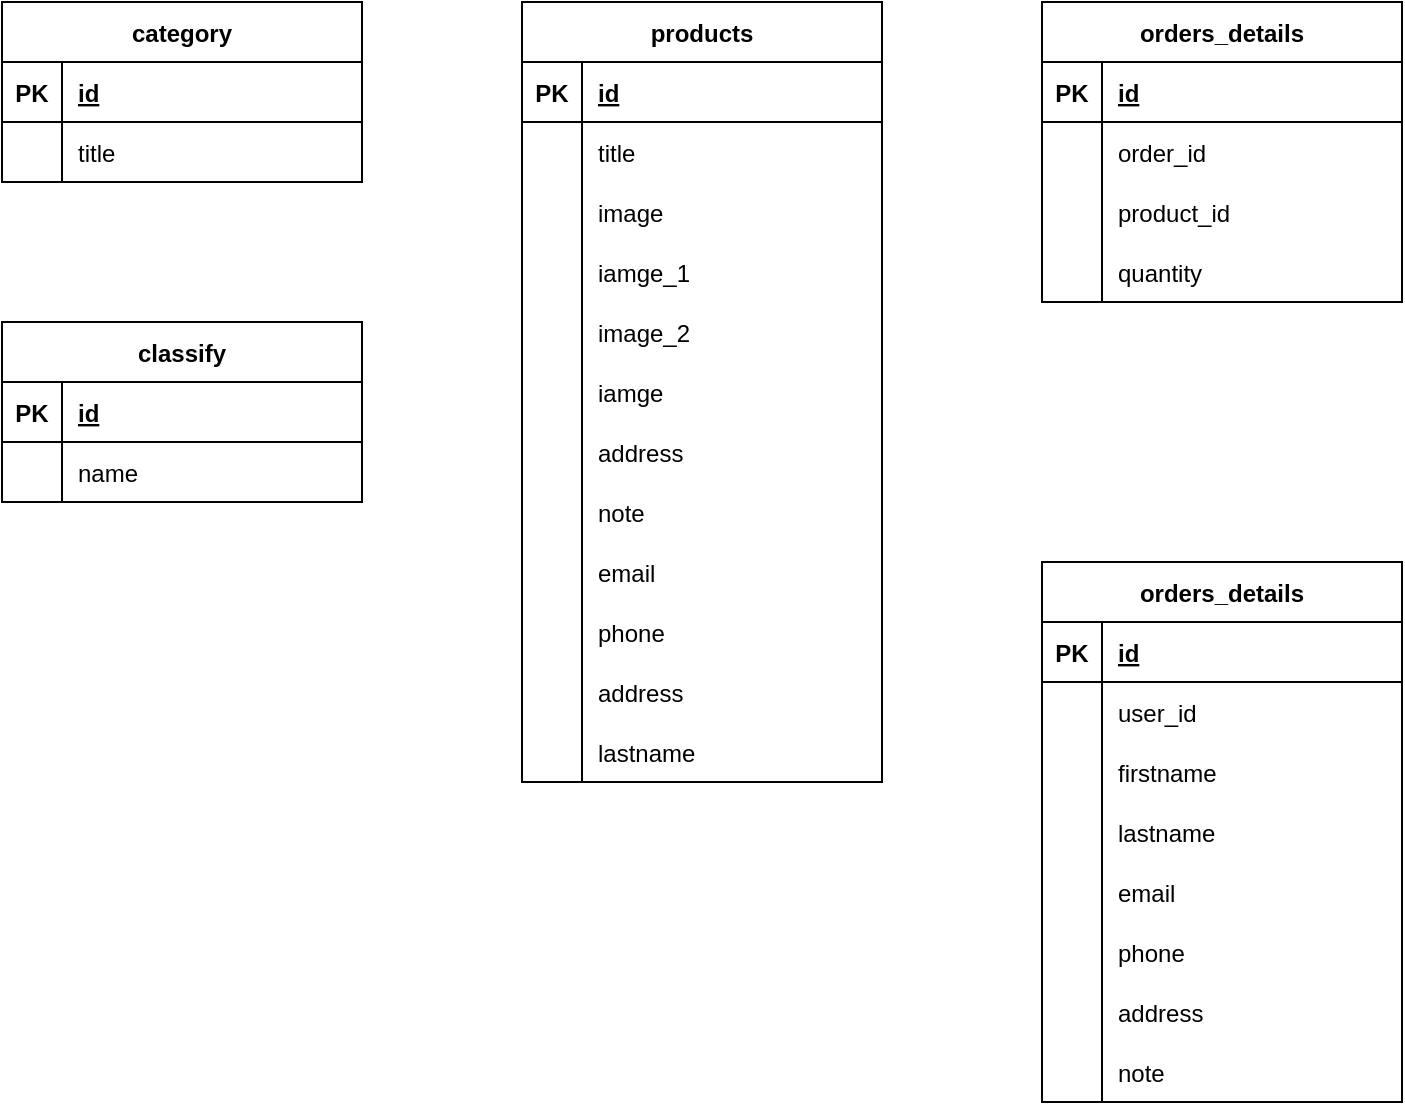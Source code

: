 <mxfile version="13.7.9" type="device"><diagram id="YxY0wrVDJpgpKfzp_X-d" name="Page-1"><mxGraphModel dx="768" dy="482" grid="1" gridSize="10" guides="1" tooltips="1" connect="1" arrows="1" fold="1" page="1" pageScale="1" pageWidth="850" pageHeight="1100" math="0" shadow="0"><root><mxCell id="0"/><mxCell id="1" parent="0"/><mxCell id="aisdFIdmGsO4WaXm-Y6G-1" value="category" style="shape=table;startSize=30;container=1;collapsible=1;childLayout=tableLayout;fixedRows=1;rowLines=0;fontStyle=1;align=center;resizeLast=1;" vertex="1" parent="1"><mxGeometry x="40" y="80" width="180" height="90" as="geometry"/></mxCell><mxCell id="aisdFIdmGsO4WaXm-Y6G-2" value="" style="shape=partialRectangle;collapsible=0;dropTarget=0;pointerEvents=0;fillColor=none;top=0;left=0;bottom=1;right=0;points=[[0,0.5],[1,0.5]];portConstraint=eastwest;" vertex="1" parent="aisdFIdmGsO4WaXm-Y6G-1"><mxGeometry y="30" width="180" height="30" as="geometry"/></mxCell><mxCell id="aisdFIdmGsO4WaXm-Y6G-3" value="PK" style="shape=partialRectangle;connectable=0;fillColor=none;top=0;left=0;bottom=0;right=0;fontStyle=1;overflow=hidden;" vertex="1" parent="aisdFIdmGsO4WaXm-Y6G-2"><mxGeometry width="30" height="30" as="geometry"/></mxCell><mxCell id="aisdFIdmGsO4WaXm-Y6G-4" value="id" style="shape=partialRectangle;connectable=0;fillColor=none;top=0;left=0;bottom=0;right=0;align=left;spacingLeft=6;fontStyle=5;overflow=hidden;" vertex="1" parent="aisdFIdmGsO4WaXm-Y6G-2"><mxGeometry x="30" width="150" height="30" as="geometry"/></mxCell><mxCell id="aisdFIdmGsO4WaXm-Y6G-5" value="" style="shape=partialRectangle;collapsible=0;dropTarget=0;pointerEvents=0;fillColor=none;top=0;left=0;bottom=0;right=0;points=[[0,0.5],[1,0.5]];portConstraint=eastwest;" vertex="1" parent="aisdFIdmGsO4WaXm-Y6G-1"><mxGeometry y="60" width="180" height="30" as="geometry"/></mxCell><mxCell id="aisdFIdmGsO4WaXm-Y6G-6" value="" style="shape=partialRectangle;connectable=0;fillColor=none;top=0;left=0;bottom=0;right=0;editable=1;overflow=hidden;" vertex="1" parent="aisdFIdmGsO4WaXm-Y6G-5"><mxGeometry width="30" height="30" as="geometry"/></mxCell><mxCell id="aisdFIdmGsO4WaXm-Y6G-7" value="title" style="shape=partialRectangle;connectable=0;fillColor=none;top=0;left=0;bottom=0;right=0;align=left;spacingLeft=6;overflow=hidden;" vertex="1" parent="aisdFIdmGsO4WaXm-Y6G-5"><mxGeometry x="30" width="150" height="30" as="geometry"/></mxCell><mxCell id="aisdFIdmGsO4WaXm-Y6G-14" value="classify" style="shape=table;startSize=30;container=1;collapsible=1;childLayout=tableLayout;fixedRows=1;rowLines=0;fontStyle=1;align=center;resizeLast=1;" vertex="1" parent="1"><mxGeometry x="40" y="240" width="180" height="90" as="geometry"/></mxCell><mxCell id="aisdFIdmGsO4WaXm-Y6G-15" value="" style="shape=partialRectangle;collapsible=0;dropTarget=0;pointerEvents=0;fillColor=none;top=0;left=0;bottom=1;right=0;points=[[0,0.5],[1,0.5]];portConstraint=eastwest;" vertex="1" parent="aisdFIdmGsO4WaXm-Y6G-14"><mxGeometry y="30" width="180" height="30" as="geometry"/></mxCell><mxCell id="aisdFIdmGsO4WaXm-Y6G-16" value="PK" style="shape=partialRectangle;connectable=0;fillColor=none;top=0;left=0;bottom=0;right=0;fontStyle=1;overflow=hidden;" vertex="1" parent="aisdFIdmGsO4WaXm-Y6G-15"><mxGeometry width="30" height="30" as="geometry"/></mxCell><mxCell id="aisdFIdmGsO4WaXm-Y6G-17" value="id" style="shape=partialRectangle;connectable=0;fillColor=none;top=0;left=0;bottom=0;right=0;align=left;spacingLeft=6;fontStyle=5;overflow=hidden;" vertex="1" parent="aisdFIdmGsO4WaXm-Y6G-15"><mxGeometry x="30" width="150" height="30" as="geometry"/></mxCell><mxCell id="aisdFIdmGsO4WaXm-Y6G-18" value="" style="shape=partialRectangle;collapsible=0;dropTarget=0;pointerEvents=0;fillColor=none;top=0;left=0;bottom=0;right=0;points=[[0,0.5],[1,0.5]];portConstraint=eastwest;" vertex="1" parent="aisdFIdmGsO4WaXm-Y6G-14"><mxGeometry y="60" width="180" height="30" as="geometry"/></mxCell><mxCell id="aisdFIdmGsO4WaXm-Y6G-19" value="" style="shape=partialRectangle;connectable=0;fillColor=none;top=0;left=0;bottom=0;right=0;editable=1;overflow=hidden;" vertex="1" parent="aisdFIdmGsO4WaXm-Y6G-18"><mxGeometry width="30" height="30" as="geometry"/></mxCell><mxCell id="aisdFIdmGsO4WaXm-Y6G-20" value="name" style="shape=partialRectangle;connectable=0;fillColor=none;top=0;left=0;bottom=0;right=0;align=left;spacingLeft=6;overflow=hidden;" vertex="1" parent="aisdFIdmGsO4WaXm-Y6G-18"><mxGeometry x="30" width="150" height="30" as="geometry"/></mxCell><mxCell id="aisdFIdmGsO4WaXm-Y6G-21" value="orders_details" style="shape=table;startSize=30;container=1;collapsible=1;childLayout=tableLayout;fixedRows=1;rowLines=0;fontStyle=1;align=center;resizeLast=1;" vertex="1" parent="1"><mxGeometry x="560" y="80" width="180" height="150" as="geometry"/></mxCell><mxCell id="aisdFIdmGsO4WaXm-Y6G-22" value="" style="shape=partialRectangle;collapsible=0;dropTarget=0;pointerEvents=0;fillColor=none;top=0;left=0;bottom=1;right=0;points=[[0,0.5],[1,0.5]];portConstraint=eastwest;" vertex="1" parent="aisdFIdmGsO4WaXm-Y6G-21"><mxGeometry y="30" width="180" height="30" as="geometry"/></mxCell><mxCell id="aisdFIdmGsO4WaXm-Y6G-23" value="PK" style="shape=partialRectangle;connectable=0;fillColor=none;top=0;left=0;bottom=0;right=0;fontStyle=1;overflow=hidden;" vertex="1" parent="aisdFIdmGsO4WaXm-Y6G-22"><mxGeometry width="30" height="30" as="geometry"/></mxCell><mxCell id="aisdFIdmGsO4WaXm-Y6G-24" value="id" style="shape=partialRectangle;connectable=0;fillColor=none;top=0;left=0;bottom=0;right=0;align=left;spacingLeft=6;fontStyle=5;overflow=hidden;" vertex="1" parent="aisdFIdmGsO4WaXm-Y6G-22"><mxGeometry x="30" width="150" height="30" as="geometry"/></mxCell><mxCell id="aisdFIdmGsO4WaXm-Y6G-25" value="" style="shape=partialRectangle;collapsible=0;dropTarget=0;pointerEvents=0;fillColor=none;top=0;left=0;bottom=0;right=0;points=[[0,0.5],[1,0.5]];portConstraint=eastwest;" vertex="1" parent="aisdFIdmGsO4WaXm-Y6G-21"><mxGeometry y="60" width="180" height="30" as="geometry"/></mxCell><mxCell id="aisdFIdmGsO4WaXm-Y6G-26" value="" style="shape=partialRectangle;connectable=0;fillColor=none;top=0;left=0;bottom=0;right=0;editable=1;overflow=hidden;" vertex="1" parent="aisdFIdmGsO4WaXm-Y6G-25"><mxGeometry width="30" height="30" as="geometry"/></mxCell><mxCell id="aisdFIdmGsO4WaXm-Y6G-27" value="order_id" style="shape=partialRectangle;connectable=0;fillColor=none;top=0;left=0;bottom=0;right=0;align=left;spacingLeft=6;overflow=hidden;" vertex="1" parent="aisdFIdmGsO4WaXm-Y6G-25"><mxGeometry x="30" width="150" height="30" as="geometry"/></mxCell><mxCell id="aisdFIdmGsO4WaXm-Y6G-28" value="" style="shape=partialRectangle;collapsible=0;dropTarget=0;pointerEvents=0;fillColor=none;top=0;left=0;bottom=0;right=0;points=[[0,0.5],[1,0.5]];portConstraint=eastwest;" vertex="1" parent="aisdFIdmGsO4WaXm-Y6G-21"><mxGeometry y="90" width="180" height="30" as="geometry"/></mxCell><mxCell id="aisdFIdmGsO4WaXm-Y6G-29" value="" style="shape=partialRectangle;connectable=0;fillColor=none;top=0;left=0;bottom=0;right=0;editable=1;overflow=hidden;" vertex="1" parent="aisdFIdmGsO4WaXm-Y6G-28"><mxGeometry width="30" height="30" as="geometry"/></mxCell><mxCell id="aisdFIdmGsO4WaXm-Y6G-30" value="product_id" style="shape=partialRectangle;connectable=0;fillColor=none;top=0;left=0;bottom=0;right=0;align=left;spacingLeft=6;overflow=hidden;" vertex="1" parent="aisdFIdmGsO4WaXm-Y6G-28"><mxGeometry x="30" width="150" height="30" as="geometry"/></mxCell><mxCell id="aisdFIdmGsO4WaXm-Y6G-31" value="" style="shape=partialRectangle;collapsible=0;dropTarget=0;pointerEvents=0;fillColor=none;top=0;left=0;bottom=0;right=0;points=[[0,0.5],[1,0.5]];portConstraint=eastwest;" vertex="1" parent="aisdFIdmGsO4WaXm-Y6G-21"><mxGeometry y="120" width="180" height="30" as="geometry"/></mxCell><mxCell id="aisdFIdmGsO4WaXm-Y6G-32" value="" style="shape=partialRectangle;connectable=0;fillColor=none;top=0;left=0;bottom=0;right=0;editable=1;overflow=hidden;" vertex="1" parent="aisdFIdmGsO4WaXm-Y6G-31"><mxGeometry width="30" height="30" as="geometry"/></mxCell><mxCell id="aisdFIdmGsO4WaXm-Y6G-33" value="quantity" style="shape=partialRectangle;connectable=0;fillColor=none;top=0;left=0;bottom=0;right=0;align=left;spacingLeft=6;overflow=hidden;" vertex="1" parent="aisdFIdmGsO4WaXm-Y6G-31"><mxGeometry x="30" width="150" height="30" as="geometry"/></mxCell><mxCell id="aisdFIdmGsO4WaXm-Y6G-34" value="orders_details" style="shape=table;startSize=30;container=1;collapsible=1;childLayout=tableLayout;fixedRows=1;rowLines=0;fontStyle=1;align=center;resizeLast=1;" vertex="1" parent="1"><mxGeometry x="560" y="360" width="180" height="270" as="geometry"/></mxCell><mxCell id="aisdFIdmGsO4WaXm-Y6G-35" value="" style="shape=partialRectangle;collapsible=0;dropTarget=0;pointerEvents=0;fillColor=none;top=0;left=0;bottom=1;right=0;points=[[0,0.5],[1,0.5]];portConstraint=eastwest;" vertex="1" parent="aisdFIdmGsO4WaXm-Y6G-34"><mxGeometry y="30" width="180" height="30" as="geometry"/></mxCell><mxCell id="aisdFIdmGsO4WaXm-Y6G-36" value="PK" style="shape=partialRectangle;connectable=0;fillColor=none;top=0;left=0;bottom=0;right=0;fontStyle=1;overflow=hidden;" vertex="1" parent="aisdFIdmGsO4WaXm-Y6G-35"><mxGeometry width="30" height="30" as="geometry"/></mxCell><mxCell id="aisdFIdmGsO4WaXm-Y6G-37" value="id" style="shape=partialRectangle;connectable=0;fillColor=none;top=0;left=0;bottom=0;right=0;align=left;spacingLeft=6;fontStyle=5;overflow=hidden;" vertex="1" parent="aisdFIdmGsO4WaXm-Y6G-35"><mxGeometry x="30" width="150" height="30" as="geometry"/></mxCell><mxCell id="aisdFIdmGsO4WaXm-Y6G-38" value="" style="shape=partialRectangle;collapsible=0;dropTarget=0;pointerEvents=0;fillColor=none;top=0;left=0;bottom=0;right=0;points=[[0,0.5],[1,0.5]];portConstraint=eastwest;" vertex="1" parent="aisdFIdmGsO4WaXm-Y6G-34"><mxGeometry y="60" width="180" height="30" as="geometry"/></mxCell><mxCell id="aisdFIdmGsO4WaXm-Y6G-39" value="" style="shape=partialRectangle;connectable=0;fillColor=none;top=0;left=0;bottom=0;right=0;editable=1;overflow=hidden;" vertex="1" parent="aisdFIdmGsO4WaXm-Y6G-38"><mxGeometry width="30" height="30" as="geometry"/></mxCell><mxCell id="aisdFIdmGsO4WaXm-Y6G-40" value="user_id" style="shape=partialRectangle;connectable=0;fillColor=none;top=0;left=0;bottom=0;right=0;align=left;spacingLeft=6;overflow=hidden;" vertex="1" parent="aisdFIdmGsO4WaXm-Y6G-38"><mxGeometry x="30" width="150" height="30" as="geometry"/></mxCell><mxCell id="aisdFIdmGsO4WaXm-Y6G-41" value="" style="shape=partialRectangle;collapsible=0;dropTarget=0;pointerEvents=0;fillColor=none;top=0;left=0;bottom=0;right=0;points=[[0,0.5],[1,0.5]];portConstraint=eastwest;" vertex="1" parent="aisdFIdmGsO4WaXm-Y6G-34"><mxGeometry y="90" width="180" height="30" as="geometry"/></mxCell><mxCell id="aisdFIdmGsO4WaXm-Y6G-42" value="" style="shape=partialRectangle;connectable=0;fillColor=none;top=0;left=0;bottom=0;right=0;editable=1;overflow=hidden;" vertex="1" parent="aisdFIdmGsO4WaXm-Y6G-41"><mxGeometry width="30" height="30" as="geometry"/></mxCell><mxCell id="aisdFIdmGsO4WaXm-Y6G-43" value="firstname" style="shape=partialRectangle;connectable=0;fillColor=none;top=0;left=0;bottom=0;right=0;align=left;spacingLeft=6;overflow=hidden;" vertex="1" parent="aisdFIdmGsO4WaXm-Y6G-41"><mxGeometry x="30" width="150" height="30" as="geometry"/></mxCell><mxCell id="aisdFIdmGsO4WaXm-Y6G-44" value="" style="shape=partialRectangle;collapsible=0;dropTarget=0;pointerEvents=0;fillColor=none;top=0;left=0;bottom=0;right=0;points=[[0,0.5],[1,0.5]];portConstraint=eastwest;" vertex="1" parent="aisdFIdmGsO4WaXm-Y6G-34"><mxGeometry y="120" width="180" height="30" as="geometry"/></mxCell><mxCell id="aisdFIdmGsO4WaXm-Y6G-45" value="" style="shape=partialRectangle;connectable=0;fillColor=none;top=0;left=0;bottom=0;right=0;editable=1;overflow=hidden;" vertex="1" parent="aisdFIdmGsO4WaXm-Y6G-44"><mxGeometry width="30" height="30" as="geometry"/></mxCell><mxCell id="aisdFIdmGsO4WaXm-Y6G-46" value="lastname" style="shape=partialRectangle;connectable=0;fillColor=none;top=0;left=0;bottom=0;right=0;align=left;spacingLeft=6;overflow=hidden;" vertex="1" parent="aisdFIdmGsO4WaXm-Y6G-44"><mxGeometry x="30" width="150" height="30" as="geometry"/></mxCell><mxCell id="aisdFIdmGsO4WaXm-Y6G-47" value="" style="shape=partialRectangle;collapsible=0;dropTarget=0;pointerEvents=0;fillColor=none;top=0;left=0;bottom=0;right=0;points=[[0,0.5],[1,0.5]];portConstraint=eastwest;" vertex="1" parent="aisdFIdmGsO4WaXm-Y6G-34"><mxGeometry y="150" width="180" height="30" as="geometry"/></mxCell><mxCell id="aisdFIdmGsO4WaXm-Y6G-48" value="" style="shape=partialRectangle;connectable=0;fillColor=none;top=0;left=0;bottom=0;right=0;editable=1;overflow=hidden;" vertex="1" parent="aisdFIdmGsO4WaXm-Y6G-47"><mxGeometry width="30" height="30" as="geometry"/></mxCell><mxCell id="aisdFIdmGsO4WaXm-Y6G-49" value="email" style="shape=partialRectangle;connectable=0;fillColor=none;top=0;left=0;bottom=0;right=0;align=left;spacingLeft=6;overflow=hidden;" vertex="1" parent="aisdFIdmGsO4WaXm-Y6G-47"><mxGeometry x="30" width="150" height="30" as="geometry"/></mxCell><mxCell id="aisdFIdmGsO4WaXm-Y6G-50" value="" style="shape=partialRectangle;collapsible=0;dropTarget=0;pointerEvents=0;fillColor=none;top=0;left=0;bottom=0;right=0;points=[[0,0.5],[1,0.5]];portConstraint=eastwest;" vertex="1" parent="aisdFIdmGsO4WaXm-Y6G-34"><mxGeometry y="180" width="180" height="30" as="geometry"/></mxCell><mxCell id="aisdFIdmGsO4WaXm-Y6G-51" value="" style="shape=partialRectangle;connectable=0;fillColor=none;top=0;left=0;bottom=0;right=0;editable=1;overflow=hidden;" vertex="1" parent="aisdFIdmGsO4WaXm-Y6G-50"><mxGeometry width="30" height="30" as="geometry"/></mxCell><mxCell id="aisdFIdmGsO4WaXm-Y6G-52" value="phone" style="shape=partialRectangle;connectable=0;fillColor=none;top=0;left=0;bottom=0;right=0;align=left;spacingLeft=6;overflow=hidden;" vertex="1" parent="aisdFIdmGsO4WaXm-Y6G-50"><mxGeometry x="30" width="150" height="30" as="geometry"/></mxCell><mxCell id="aisdFIdmGsO4WaXm-Y6G-53" value="" style="shape=partialRectangle;collapsible=0;dropTarget=0;pointerEvents=0;fillColor=none;top=0;left=0;bottom=0;right=0;points=[[0,0.5],[1,0.5]];portConstraint=eastwest;" vertex="1" parent="aisdFIdmGsO4WaXm-Y6G-34"><mxGeometry y="210" width="180" height="30" as="geometry"/></mxCell><mxCell id="aisdFIdmGsO4WaXm-Y6G-54" value="" style="shape=partialRectangle;connectable=0;fillColor=none;top=0;left=0;bottom=0;right=0;editable=1;overflow=hidden;" vertex="1" parent="aisdFIdmGsO4WaXm-Y6G-53"><mxGeometry width="30" height="30" as="geometry"/></mxCell><mxCell id="aisdFIdmGsO4WaXm-Y6G-55" value="address" style="shape=partialRectangle;connectable=0;fillColor=none;top=0;left=0;bottom=0;right=0;align=left;spacingLeft=6;overflow=hidden;" vertex="1" parent="aisdFIdmGsO4WaXm-Y6G-53"><mxGeometry x="30" width="150" height="30" as="geometry"/></mxCell><mxCell id="aisdFIdmGsO4WaXm-Y6G-56" value="" style="shape=partialRectangle;collapsible=0;dropTarget=0;pointerEvents=0;fillColor=none;top=0;left=0;bottom=0;right=0;points=[[0,0.5],[1,0.5]];portConstraint=eastwest;" vertex="1" parent="aisdFIdmGsO4WaXm-Y6G-34"><mxGeometry y="240" width="180" height="30" as="geometry"/></mxCell><mxCell id="aisdFIdmGsO4WaXm-Y6G-57" value="" style="shape=partialRectangle;connectable=0;fillColor=none;top=0;left=0;bottom=0;right=0;editable=1;overflow=hidden;" vertex="1" parent="aisdFIdmGsO4WaXm-Y6G-56"><mxGeometry width="30" height="30" as="geometry"/></mxCell><mxCell id="aisdFIdmGsO4WaXm-Y6G-58" value="note" style="shape=partialRectangle;connectable=0;fillColor=none;top=0;left=0;bottom=0;right=0;align=left;spacingLeft=6;overflow=hidden;" vertex="1" parent="aisdFIdmGsO4WaXm-Y6G-56"><mxGeometry x="30" width="150" height="30" as="geometry"/></mxCell><mxCell id="aisdFIdmGsO4WaXm-Y6G-62" value="products" style="shape=table;startSize=30;container=1;collapsible=1;childLayout=tableLayout;fixedRows=1;rowLines=0;fontStyle=1;align=center;resizeLast=1;" vertex="1" parent="1"><mxGeometry x="300" y="80" width="180" height="390" as="geometry"/></mxCell><mxCell id="aisdFIdmGsO4WaXm-Y6G-63" value="" style="shape=partialRectangle;collapsible=0;dropTarget=0;pointerEvents=0;fillColor=none;top=0;left=0;bottom=1;right=0;points=[[0,0.5],[1,0.5]];portConstraint=eastwest;" vertex="1" parent="aisdFIdmGsO4WaXm-Y6G-62"><mxGeometry y="30" width="180" height="30" as="geometry"/></mxCell><mxCell id="aisdFIdmGsO4WaXm-Y6G-64" value="PK" style="shape=partialRectangle;connectable=0;fillColor=none;top=0;left=0;bottom=0;right=0;fontStyle=1;overflow=hidden;" vertex="1" parent="aisdFIdmGsO4WaXm-Y6G-63"><mxGeometry width="30" height="30" as="geometry"/></mxCell><mxCell id="aisdFIdmGsO4WaXm-Y6G-65" value="id" style="shape=partialRectangle;connectable=0;fillColor=none;top=0;left=0;bottom=0;right=0;align=left;spacingLeft=6;fontStyle=5;overflow=hidden;" vertex="1" parent="aisdFIdmGsO4WaXm-Y6G-63"><mxGeometry x="30" width="150" height="30" as="geometry"/></mxCell><mxCell id="aisdFIdmGsO4WaXm-Y6G-66" value="" style="shape=partialRectangle;collapsible=0;dropTarget=0;pointerEvents=0;fillColor=none;top=0;left=0;bottom=0;right=0;points=[[0,0.5],[1,0.5]];portConstraint=eastwest;" vertex="1" parent="aisdFIdmGsO4WaXm-Y6G-62"><mxGeometry y="60" width="180" height="30" as="geometry"/></mxCell><mxCell id="aisdFIdmGsO4WaXm-Y6G-67" value="" style="shape=partialRectangle;connectable=0;fillColor=none;top=0;left=0;bottom=0;right=0;editable=1;overflow=hidden;" vertex="1" parent="aisdFIdmGsO4WaXm-Y6G-66"><mxGeometry width="30" height="30" as="geometry"/></mxCell><mxCell id="aisdFIdmGsO4WaXm-Y6G-68" value="title" style="shape=partialRectangle;connectable=0;fillColor=none;top=0;left=0;bottom=0;right=0;align=left;spacingLeft=6;overflow=hidden;" vertex="1" parent="aisdFIdmGsO4WaXm-Y6G-66"><mxGeometry x="30" width="150" height="30" as="geometry"/></mxCell><mxCell id="aisdFIdmGsO4WaXm-Y6G-69" value="" style="shape=partialRectangle;collapsible=0;dropTarget=0;pointerEvents=0;fillColor=none;top=0;left=0;bottom=0;right=0;points=[[0,0.5],[1,0.5]];portConstraint=eastwest;" vertex="1" parent="aisdFIdmGsO4WaXm-Y6G-62"><mxGeometry y="90" width="180" height="30" as="geometry"/></mxCell><mxCell id="aisdFIdmGsO4WaXm-Y6G-70" value="" style="shape=partialRectangle;connectable=0;fillColor=none;top=0;left=0;bottom=0;right=0;editable=1;overflow=hidden;" vertex="1" parent="aisdFIdmGsO4WaXm-Y6G-69"><mxGeometry width="30" height="30" as="geometry"/></mxCell><mxCell id="aisdFIdmGsO4WaXm-Y6G-71" value="image" style="shape=partialRectangle;connectable=0;fillColor=none;top=0;left=0;bottom=0;right=0;align=left;spacingLeft=6;overflow=hidden;" vertex="1" parent="aisdFIdmGsO4WaXm-Y6G-69"><mxGeometry x="30" width="150" height="30" as="geometry"/></mxCell><mxCell id="aisdFIdmGsO4WaXm-Y6G-72" value="" style="shape=partialRectangle;collapsible=0;dropTarget=0;pointerEvents=0;fillColor=none;top=0;left=0;bottom=0;right=0;points=[[0,0.5],[1,0.5]];portConstraint=eastwest;" vertex="1" parent="aisdFIdmGsO4WaXm-Y6G-62"><mxGeometry y="120" width="180" height="30" as="geometry"/></mxCell><mxCell id="aisdFIdmGsO4WaXm-Y6G-73" value="" style="shape=partialRectangle;connectable=0;fillColor=none;top=0;left=0;bottom=0;right=0;editable=1;overflow=hidden;" vertex="1" parent="aisdFIdmGsO4WaXm-Y6G-72"><mxGeometry width="30" height="30" as="geometry"/></mxCell><mxCell id="aisdFIdmGsO4WaXm-Y6G-74" value="iamge_1" style="shape=partialRectangle;connectable=0;fillColor=none;top=0;left=0;bottom=0;right=0;align=left;spacingLeft=6;overflow=hidden;" vertex="1" parent="aisdFIdmGsO4WaXm-Y6G-72"><mxGeometry x="30" width="150" height="30" as="geometry"/></mxCell><mxCell id="aisdFIdmGsO4WaXm-Y6G-75" value="" style="shape=partialRectangle;collapsible=0;dropTarget=0;pointerEvents=0;fillColor=none;top=0;left=0;bottom=0;right=0;points=[[0,0.5],[1,0.5]];portConstraint=eastwest;" vertex="1" parent="aisdFIdmGsO4WaXm-Y6G-62"><mxGeometry y="150" width="180" height="30" as="geometry"/></mxCell><mxCell id="aisdFIdmGsO4WaXm-Y6G-76" value="" style="shape=partialRectangle;connectable=0;fillColor=none;top=0;left=0;bottom=0;right=0;editable=1;overflow=hidden;" vertex="1" parent="aisdFIdmGsO4WaXm-Y6G-75"><mxGeometry width="30" height="30" as="geometry"/></mxCell><mxCell id="aisdFIdmGsO4WaXm-Y6G-77" value="image_2" style="shape=partialRectangle;connectable=0;fillColor=none;top=0;left=0;bottom=0;right=0;align=left;spacingLeft=6;overflow=hidden;" vertex="1" parent="aisdFIdmGsO4WaXm-Y6G-75"><mxGeometry x="30" width="150" height="30" as="geometry"/></mxCell><mxCell id="aisdFIdmGsO4WaXm-Y6G-78" value="" style="shape=partialRectangle;collapsible=0;dropTarget=0;pointerEvents=0;fillColor=none;top=0;left=0;bottom=0;right=0;points=[[0,0.5],[1,0.5]];portConstraint=eastwest;" vertex="1" parent="aisdFIdmGsO4WaXm-Y6G-62"><mxGeometry y="180" width="180" height="30" as="geometry"/></mxCell><mxCell id="aisdFIdmGsO4WaXm-Y6G-79" value="" style="shape=partialRectangle;connectable=0;fillColor=none;top=0;left=0;bottom=0;right=0;editable=1;overflow=hidden;" vertex="1" parent="aisdFIdmGsO4WaXm-Y6G-78"><mxGeometry width="30" height="30" as="geometry"/></mxCell><mxCell id="aisdFIdmGsO4WaXm-Y6G-80" value="iamge" style="shape=partialRectangle;connectable=0;fillColor=none;top=0;left=0;bottom=0;right=0;align=left;spacingLeft=6;overflow=hidden;" vertex="1" parent="aisdFIdmGsO4WaXm-Y6G-78"><mxGeometry x="30" width="150" height="30" as="geometry"/></mxCell><mxCell id="aisdFIdmGsO4WaXm-Y6G-81" value="" style="shape=partialRectangle;collapsible=0;dropTarget=0;pointerEvents=0;fillColor=none;top=0;left=0;bottom=0;right=0;points=[[0,0.5],[1,0.5]];portConstraint=eastwest;" vertex="1" parent="aisdFIdmGsO4WaXm-Y6G-62"><mxGeometry y="210" width="180" height="30" as="geometry"/></mxCell><mxCell id="aisdFIdmGsO4WaXm-Y6G-82" value="" style="shape=partialRectangle;connectable=0;fillColor=none;top=0;left=0;bottom=0;right=0;editable=1;overflow=hidden;" vertex="1" parent="aisdFIdmGsO4WaXm-Y6G-81"><mxGeometry width="30" height="30" as="geometry"/></mxCell><mxCell id="aisdFIdmGsO4WaXm-Y6G-83" value="address" style="shape=partialRectangle;connectable=0;fillColor=none;top=0;left=0;bottom=0;right=0;align=left;spacingLeft=6;overflow=hidden;" vertex="1" parent="aisdFIdmGsO4WaXm-Y6G-81"><mxGeometry x="30" width="150" height="30" as="geometry"/></mxCell><mxCell id="aisdFIdmGsO4WaXm-Y6G-84" value="" style="shape=partialRectangle;collapsible=0;dropTarget=0;pointerEvents=0;fillColor=none;top=0;left=0;bottom=0;right=0;points=[[0,0.5],[1,0.5]];portConstraint=eastwest;" vertex="1" parent="aisdFIdmGsO4WaXm-Y6G-62"><mxGeometry y="240" width="180" height="30" as="geometry"/></mxCell><mxCell id="aisdFIdmGsO4WaXm-Y6G-85" value="" style="shape=partialRectangle;connectable=0;fillColor=none;top=0;left=0;bottom=0;right=0;editable=1;overflow=hidden;" vertex="1" parent="aisdFIdmGsO4WaXm-Y6G-84"><mxGeometry width="30" height="30" as="geometry"/></mxCell><mxCell id="aisdFIdmGsO4WaXm-Y6G-86" value="note" style="shape=partialRectangle;connectable=0;fillColor=none;top=0;left=0;bottom=0;right=0;align=left;spacingLeft=6;overflow=hidden;" vertex="1" parent="aisdFIdmGsO4WaXm-Y6G-84"><mxGeometry x="30" width="150" height="30" as="geometry"/></mxCell><mxCell id="aisdFIdmGsO4WaXm-Y6G-135" value="" style="shape=partialRectangle;collapsible=0;dropTarget=0;pointerEvents=0;fillColor=none;top=0;left=0;bottom=0;right=0;points=[[0,0.5],[1,0.5]];portConstraint=eastwest;" vertex="1" parent="aisdFIdmGsO4WaXm-Y6G-62"><mxGeometry y="270" width="180" height="30" as="geometry"/></mxCell><mxCell id="aisdFIdmGsO4WaXm-Y6G-136" value="" style="shape=partialRectangle;connectable=0;fillColor=none;top=0;left=0;bottom=0;right=0;editable=1;overflow=hidden;" vertex="1" parent="aisdFIdmGsO4WaXm-Y6G-135"><mxGeometry width="30" height="30" as="geometry"/></mxCell><mxCell id="aisdFIdmGsO4WaXm-Y6G-137" value="email" style="shape=partialRectangle;connectable=0;fillColor=none;top=0;left=0;bottom=0;right=0;align=left;spacingLeft=6;overflow=hidden;" vertex="1" parent="aisdFIdmGsO4WaXm-Y6G-135"><mxGeometry x="30" width="150" height="30" as="geometry"/></mxCell><mxCell id="aisdFIdmGsO4WaXm-Y6G-138" value="" style="shape=partialRectangle;collapsible=0;dropTarget=0;pointerEvents=0;fillColor=none;top=0;left=0;bottom=0;right=0;points=[[0,0.5],[1,0.5]];portConstraint=eastwest;" vertex="1" parent="aisdFIdmGsO4WaXm-Y6G-62"><mxGeometry y="300" width="180" height="30" as="geometry"/></mxCell><mxCell id="aisdFIdmGsO4WaXm-Y6G-139" value="" style="shape=partialRectangle;connectable=0;fillColor=none;top=0;left=0;bottom=0;right=0;editable=1;overflow=hidden;" vertex="1" parent="aisdFIdmGsO4WaXm-Y6G-138"><mxGeometry width="30" height="30" as="geometry"/></mxCell><mxCell id="aisdFIdmGsO4WaXm-Y6G-140" value="phone" style="shape=partialRectangle;connectable=0;fillColor=none;top=0;left=0;bottom=0;right=0;align=left;spacingLeft=6;overflow=hidden;" vertex="1" parent="aisdFIdmGsO4WaXm-Y6G-138"><mxGeometry x="30" width="150" height="30" as="geometry"/></mxCell><mxCell id="aisdFIdmGsO4WaXm-Y6G-141" value="" style="shape=partialRectangle;collapsible=0;dropTarget=0;pointerEvents=0;fillColor=none;top=0;left=0;bottom=0;right=0;points=[[0,0.5],[1,0.5]];portConstraint=eastwest;" vertex="1" parent="aisdFIdmGsO4WaXm-Y6G-62"><mxGeometry y="330" width="180" height="30" as="geometry"/></mxCell><mxCell id="aisdFIdmGsO4WaXm-Y6G-142" value="" style="shape=partialRectangle;connectable=0;fillColor=none;top=0;left=0;bottom=0;right=0;editable=1;overflow=hidden;" vertex="1" parent="aisdFIdmGsO4WaXm-Y6G-141"><mxGeometry width="30" height="30" as="geometry"/></mxCell><mxCell id="aisdFIdmGsO4WaXm-Y6G-143" value="address" style="shape=partialRectangle;connectable=0;fillColor=none;top=0;left=0;bottom=0;right=0;align=left;spacingLeft=6;overflow=hidden;" vertex="1" parent="aisdFIdmGsO4WaXm-Y6G-141"><mxGeometry x="30" width="150" height="30" as="geometry"/></mxCell><mxCell id="aisdFIdmGsO4WaXm-Y6G-144" value="" style="shape=partialRectangle;collapsible=0;dropTarget=0;pointerEvents=0;fillColor=none;top=0;left=0;bottom=0;right=0;points=[[0,0.5],[1,0.5]];portConstraint=eastwest;" vertex="1" parent="aisdFIdmGsO4WaXm-Y6G-62"><mxGeometry y="360" width="180" height="30" as="geometry"/></mxCell><mxCell id="aisdFIdmGsO4WaXm-Y6G-145" value="" style="shape=partialRectangle;connectable=0;fillColor=none;top=0;left=0;bottom=0;right=0;editable=1;overflow=hidden;" vertex="1" parent="aisdFIdmGsO4WaXm-Y6G-144"><mxGeometry width="30" height="30" as="geometry"/></mxCell><mxCell id="aisdFIdmGsO4WaXm-Y6G-146" value="lastname" style="shape=partialRectangle;connectable=0;fillColor=none;top=0;left=0;bottom=0;right=0;align=left;spacingLeft=6;overflow=hidden;" vertex="1" parent="aisdFIdmGsO4WaXm-Y6G-144"><mxGeometry x="30" width="150" height="30" as="geometry"/></mxCell></root></mxGraphModel></diagram></mxfile>
